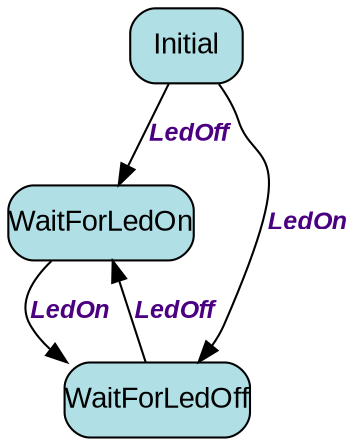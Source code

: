digraph Sensor{

 graph [layout = dot]
 node [fontname="Arial",fontsize="14",shape="box", style="rounded,filled", fillcolor=PowderBlue,margin=0];
 edge [fontname="Arial bold italic",fontsize="12",fontcolor="Indigo"];
 "Initial" -> "WaitForLedOn" [ label = "LedOff" ] ;
"Initial" -> "WaitForLedOff" [ label = "LedOn" ] ;
"WaitForLedOn" -> "WaitForLedOff" [ label = "LedOn" ] ;
"WaitForLedOff" -> "WaitForLedOn" [ label = "LedOff" ] ;
}